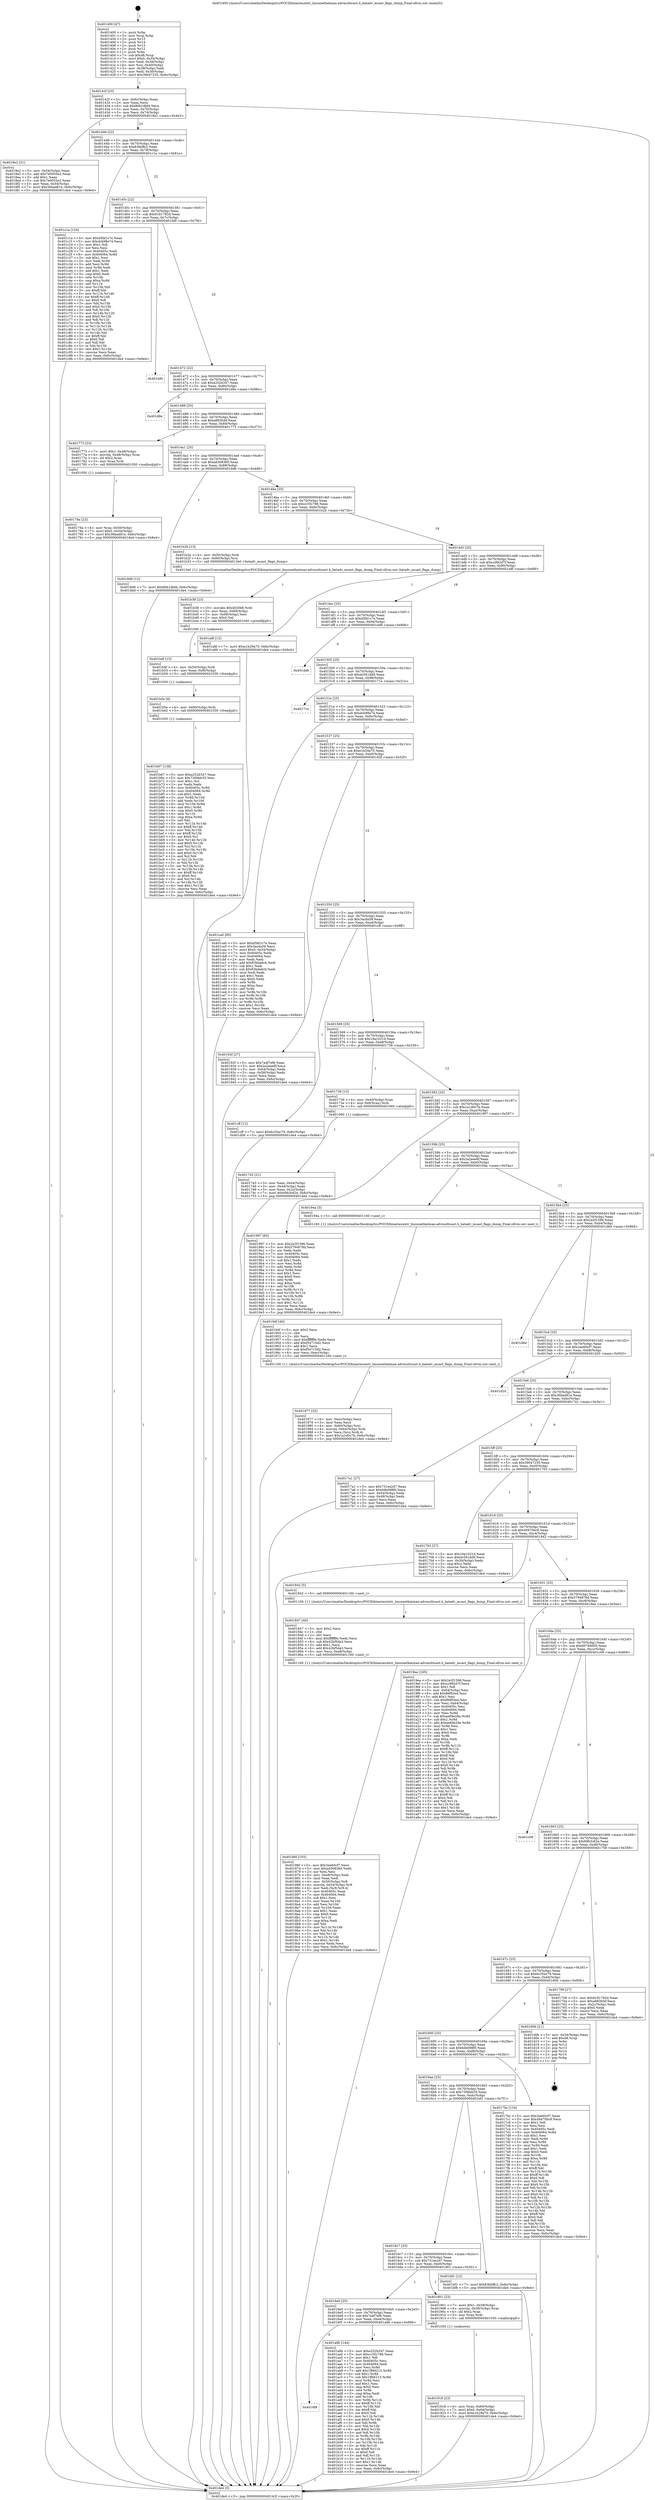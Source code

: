 digraph "0x401400" {
  label = "0x401400 (/mnt/c/Users/mathe/Desktop/tcc/POCII/binaries/extr_linuxnetbatman-advmulticast.h_batadv_mcast_flags_dump_Final-ollvm.out::main(0))"
  labelloc = "t"
  node[shape=record]

  Entry [label="",width=0.3,height=0.3,shape=circle,fillcolor=black,style=filled]
  "0x40142f" [label="{
     0x40142f [23]\l
     | [instrs]\l
     &nbsp;&nbsp;0x40142f \<+3\>: mov -0x6c(%rbp),%eax\l
     &nbsp;&nbsp;0x401432 \<+2\>: mov %eax,%ecx\l
     &nbsp;&nbsp;0x401434 \<+6\>: sub $0x80b1dbfd,%ecx\l
     &nbsp;&nbsp;0x40143a \<+3\>: mov %eax,-0x70(%rbp)\l
     &nbsp;&nbsp;0x40143d \<+3\>: mov %ecx,-0x74(%rbp)\l
     &nbsp;&nbsp;0x401440 \<+6\>: je 00000000004018e2 \<main+0x4e2\>\l
  }"]
  "0x4018e2" [label="{
     0x4018e2 [31]\l
     | [instrs]\l
     &nbsp;&nbsp;0x4018e2 \<+3\>: mov -0x54(%rbp),%eax\l
     &nbsp;&nbsp;0x4018e5 \<+5\>: add $0x7e0055e2,%eax\l
     &nbsp;&nbsp;0x4018ea \<+3\>: add $0x1,%eax\l
     &nbsp;&nbsp;0x4018ed \<+5\>: sub $0x7e0055e2,%eax\l
     &nbsp;&nbsp;0x4018f2 \<+3\>: mov %eax,-0x54(%rbp)\l
     &nbsp;&nbsp;0x4018f5 \<+7\>: movl $0x36bad81e,-0x6c(%rbp)\l
     &nbsp;&nbsp;0x4018fc \<+5\>: jmp 0000000000401de4 \<main+0x9e4\>\l
  }"]
  "0x401446" [label="{
     0x401446 [22]\l
     | [instrs]\l
     &nbsp;&nbsp;0x401446 \<+5\>: jmp 000000000040144b \<main+0x4b\>\l
     &nbsp;&nbsp;0x40144b \<+3\>: mov -0x70(%rbp),%eax\l
     &nbsp;&nbsp;0x40144e \<+5\>: sub $0x83bbffc2,%eax\l
     &nbsp;&nbsp;0x401453 \<+3\>: mov %eax,-0x78(%rbp)\l
     &nbsp;&nbsp;0x401456 \<+6\>: je 0000000000401c1a \<main+0x81a\>\l
  }"]
  Exit [label="",width=0.3,height=0.3,shape=circle,fillcolor=black,style=filled,peripheries=2]
  "0x401c1a" [label="{
     0x401c1a [134]\l
     | [instrs]\l
     &nbsp;&nbsp;0x401c1a \<+5\>: mov $0xd5fd1c7e,%eax\l
     &nbsp;&nbsp;0x401c1f \<+5\>: mov $0xdcb98e74,%ecx\l
     &nbsp;&nbsp;0x401c24 \<+2\>: mov $0x1,%dl\l
     &nbsp;&nbsp;0x401c26 \<+2\>: xor %esi,%esi\l
     &nbsp;&nbsp;0x401c28 \<+7\>: mov 0x40405c,%edi\l
     &nbsp;&nbsp;0x401c2f \<+8\>: mov 0x404064,%r8d\l
     &nbsp;&nbsp;0x401c37 \<+3\>: sub $0x1,%esi\l
     &nbsp;&nbsp;0x401c3a \<+3\>: mov %edi,%r9d\l
     &nbsp;&nbsp;0x401c3d \<+3\>: add %esi,%r9d\l
     &nbsp;&nbsp;0x401c40 \<+4\>: imul %r9d,%edi\l
     &nbsp;&nbsp;0x401c44 \<+3\>: and $0x1,%edi\l
     &nbsp;&nbsp;0x401c47 \<+3\>: cmp $0x0,%edi\l
     &nbsp;&nbsp;0x401c4a \<+4\>: sete %r10b\l
     &nbsp;&nbsp;0x401c4e \<+4\>: cmp $0xa,%r8d\l
     &nbsp;&nbsp;0x401c52 \<+4\>: setl %r11b\l
     &nbsp;&nbsp;0x401c56 \<+3\>: mov %r10b,%bl\l
     &nbsp;&nbsp;0x401c59 \<+3\>: xor $0xff,%bl\l
     &nbsp;&nbsp;0x401c5c \<+3\>: mov %r11b,%r14b\l
     &nbsp;&nbsp;0x401c5f \<+4\>: xor $0xff,%r14b\l
     &nbsp;&nbsp;0x401c63 \<+3\>: xor $0x0,%dl\l
     &nbsp;&nbsp;0x401c66 \<+3\>: mov %bl,%r15b\l
     &nbsp;&nbsp;0x401c69 \<+4\>: and $0x0,%r15b\l
     &nbsp;&nbsp;0x401c6d \<+3\>: and %dl,%r10b\l
     &nbsp;&nbsp;0x401c70 \<+3\>: mov %r14b,%r12b\l
     &nbsp;&nbsp;0x401c73 \<+4\>: and $0x0,%r12b\l
     &nbsp;&nbsp;0x401c77 \<+3\>: and %dl,%r11b\l
     &nbsp;&nbsp;0x401c7a \<+3\>: or %r10b,%r15b\l
     &nbsp;&nbsp;0x401c7d \<+3\>: or %r11b,%r12b\l
     &nbsp;&nbsp;0x401c80 \<+3\>: xor %r12b,%r15b\l
     &nbsp;&nbsp;0x401c83 \<+3\>: or %r14b,%bl\l
     &nbsp;&nbsp;0x401c86 \<+3\>: xor $0xff,%bl\l
     &nbsp;&nbsp;0x401c89 \<+3\>: or $0x0,%dl\l
     &nbsp;&nbsp;0x401c8c \<+2\>: and %dl,%bl\l
     &nbsp;&nbsp;0x401c8e \<+3\>: or %bl,%r15b\l
     &nbsp;&nbsp;0x401c91 \<+4\>: test $0x1,%r15b\l
     &nbsp;&nbsp;0x401c95 \<+3\>: cmovne %ecx,%eax\l
     &nbsp;&nbsp;0x401c98 \<+3\>: mov %eax,-0x6c(%rbp)\l
     &nbsp;&nbsp;0x401c9b \<+5\>: jmp 0000000000401de4 \<main+0x9e4\>\l
  }"]
  "0x40145c" [label="{
     0x40145c [22]\l
     | [instrs]\l
     &nbsp;&nbsp;0x40145c \<+5\>: jmp 0000000000401461 \<main+0x61\>\l
     &nbsp;&nbsp;0x401461 \<+3\>: mov -0x70(%rbp),%eax\l
     &nbsp;&nbsp;0x401464 \<+5\>: sub $0x9181792d,%eax\l
     &nbsp;&nbsp;0x401469 \<+3\>: mov %eax,-0x7c(%rbp)\l
     &nbsp;&nbsp;0x40146c \<+6\>: je 0000000000401bfd \<main+0x7fd\>\l
  }"]
  "0x401b67" [label="{
     0x401b67 [138]\l
     | [instrs]\l
     &nbsp;&nbsp;0x401b67 \<+5\>: mov $0xa252b347,%eax\l
     &nbsp;&nbsp;0x401b6c \<+5\>: mov $0x730bbb35,%esi\l
     &nbsp;&nbsp;0x401b71 \<+2\>: mov $0x1,%cl\l
     &nbsp;&nbsp;0x401b73 \<+2\>: xor %edx,%edx\l
     &nbsp;&nbsp;0x401b75 \<+8\>: mov 0x40405c,%r8d\l
     &nbsp;&nbsp;0x401b7d \<+8\>: mov 0x404064,%r9d\l
     &nbsp;&nbsp;0x401b85 \<+3\>: sub $0x1,%edx\l
     &nbsp;&nbsp;0x401b88 \<+3\>: mov %r8d,%r10d\l
     &nbsp;&nbsp;0x401b8b \<+3\>: add %edx,%r10d\l
     &nbsp;&nbsp;0x401b8e \<+4\>: imul %r10d,%r8d\l
     &nbsp;&nbsp;0x401b92 \<+4\>: and $0x1,%r8d\l
     &nbsp;&nbsp;0x401b96 \<+4\>: cmp $0x0,%r8d\l
     &nbsp;&nbsp;0x401b9a \<+4\>: sete %r11b\l
     &nbsp;&nbsp;0x401b9e \<+4\>: cmp $0xa,%r9d\l
     &nbsp;&nbsp;0x401ba2 \<+3\>: setl %bl\l
     &nbsp;&nbsp;0x401ba5 \<+3\>: mov %r11b,%r14b\l
     &nbsp;&nbsp;0x401ba8 \<+4\>: xor $0xff,%r14b\l
     &nbsp;&nbsp;0x401bac \<+3\>: mov %bl,%r15b\l
     &nbsp;&nbsp;0x401baf \<+4\>: xor $0xff,%r15b\l
     &nbsp;&nbsp;0x401bb3 \<+3\>: xor $0x0,%cl\l
     &nbsp;&nbsp;0x401bb6 \<+3\>: mov %r14b,%r12b\l
     &nbsp;&nbsp;0x401bb9 \<+4\>: and $0x0,%r12b\l
     &nbsp;&nbsp;0x401bbd \<+3\>: and %cl,%r11b\l
     &nbsp;&nbsp;0x401bc0 \<+3\>: mov %r15b,%r13b\l
     &nbsp;&nbsp;0x401bc3 \<+4\>: and $0x0,%r13b\l
     &nbsp;&nbsp;0x401bc7 \<+2\>: and %cl,%bl\l
     &nbsp;&nbsp;0x401bc9 \<+3\>: or %r11b,%r12b\l
     &nbsp;&nbsp;0x401bcc \<+3\>: or %bl,%r13b\l
     &nbsp;&nbsp;0x401bcf \<+3\>: xor %r13b,%r12b\l
     &nbsp;&nbsp;0x401bd2 \<+3\>: or %r15b,%r14b\l
     &nbsp;&nbsp;0x401bd5 \<+4\>: xor $0xff,%r14b\l
     &nbsp;&nbsp;0x401bd9 \<+3\>: or $0x0,%cl\l
     &nbsp;&nbsp;0x401bdc \<+3\>: and %cl,%r14b\l
     &nbsp;&nbsp;0x401bdf \<+3\>: or %r14b,%r12b\l
     &nbsp;&nbsp;0x401be2 \<+4\>: test $0x1,%r12b\l
     &nbsp;&nbsp;0x401be6 \<+3\>: cmovne %esi,%eax\l
     &nbsp;&nbsp;0x401be9 \<+3\>: mov %eax,-0x6c(%rbp)\l
     &nbsp;&nbsp;0x401bec \<+5\>: jmp 0000000000401de4 \<main+0x9e4\>\l
  }"]
  "0x401bfd" [label="{
     0x401bfd\l
  }", style=dashed]
  "0x401472" [label="{
     0x401472 [22]\l
     | [instrs]\l
     &nbsp;&nbsp;0x401472 \<+5\>: jmp 0000000000401477 \<main+0x77\>\l
     &nbsp;&nbsp;0x401477 \<+3\>: mov -0x70(%rbp),%eax\l
     &nbsp;&nbsp;0x40147a \<+5\>: sub $0xa252b347,%eax\l
     &nbsp;&nbsp;0x40147f \<+3\>: mov %eax,-0x80(%rbp)\l
     &nbsp;&nbsp;0x401482 \<+6\>: je 0000000000401d8e \<main+0x98e\>\l
  }"]
  "0x401b5e" [label="{
     0x401b5e [9]\l
     | [instrs]\l
     &nbsp;&nbsp;0x401b5e \<+4\>: mov -0x60(%rbp),%rdi\l
     &nbsp;&nbsp;0x401b62 \<+5\>: call 0000000000401030 \<free@plt\>\l
     | [calls]\l
     &nbsp;&nbsp;0x401030 \{1\} (unknown)\l
  }"]
  "0x401d8e" [label="{
     0x401d8e\l
  }", style=dashed]
  "0x401488" [label="{
     0x401488 [25]\l
     | [instrs]\l
     &nbsp;&nbsp;0x401488 \<+5\>: jmp 000000000040148d \<main+0x8d\>\l
     &nbsp;&nbsp;0x40148d \<+3\>: mov -0x70(%rbp),%eax\l
     &nbsp;&nbsp;0x401490 \<+5\>: sub $0xa883fcbf,%eax\l
     &nbsp;&nbsp;0x401495 \<+6\>: mov %eax,-0x84(%rbp)\l
     &nbsp;&nbsp;0x40149b \<+6\>: je 0000000000401773 \<main+0x373\>\l
  }"]
  "0x401b4f" [label="{
     0x401b4f [15]\l
     | [instrs]\l
     &nbsp;&nbsp;0x401b4f \<+4\>: mov -0x50(%rbp),%rdi\l
     &nbsp;&nbsp;0x401b53 \<+6\>: mov %eax,-0xf0(%rbp)\l
     &nbsp;&nbsp;0x401b59 \<+5\>: call 0000000000401030 \<free@plt\>\l
     | [calls]\l
     &nbsp;&nbsp;0x401030 \{1\} (unknown)\l
  }"]
  "0x401773" [label="{
     0x401773 [23]\l
     | [instrs]\l
     &nbsp;&nbsp;0x401773 \<+7\>: movl $0x1,-0x48(%rbp)\l
     &nbsp;&nbsp;0x40177a \<+4\>: movslq -0x48(%rbp),%rax\l
     &nbsp;&nbsp;0x40177e \<+4\>: shl $0x2,%rax\l
     &nbsp;&nbsp;0x401782 \<+3\>: mov %rax,%rdi\l
     &nbsp;&nbsp;0x401785 \<+5\>: call 0000000000401050 \<malloc@plt\>\l
     | [calls]\l
     &nbsp;&nbsp;0x401050 \{1\} (unknown)\l
  }"]
  "0x4014a1" [label="{
     0x4014a1 [25]\l
     | [instrs]\l
     &nbsp;&nbsp;0x4014a1 \<+5\>: jmp 00000000004014a6 \<main+0xa6\>\l
     &nbsp;&nbsp;0x4014a6 \<+3\>: mov -0x70(%rbp),%eax\l
     &nbsp;&nbsp;0x4014a9 \<+5\>: sub $0xad308360,%eax\l
     &nbsp;&nbsp;0x4014ae \<+6\>: mov %eax,-0x88(%rbp)\l
     &nbsp;&nbsp;0x4014b4 \<+6\>: je 00000000004018d6 \<main+0x4d6\>\l
  }"]
  "0x401b38" [label="{
     0x401b38 [23]\l
     | [instrs]\l
     &nbsp;&nbsp;0x401b38 \<+10\>: movabs $0x4020b6,%rdi\l
     &nbsp;&nbsp;0x401b42 \<+3\>: mov %eax,-0x68(%rbp)\l
     &nbsp;&nbsp;0x401b45 \<+3\>: mov -0x68(%rbp),%esi\l
     &nbsp;&nbsp;0x401b48 \<+2\>: mov $0x0,%al\l
     &nbsp;&nbsp;0x401b4a \<+5\>: call 0000000000401040 \<printf@plt\>\l
     | [calls]\l
     &nbsp;&nbsp;0x401040 \{1\} (unknown)\l
  }"]
  "0x4018d6" [label="{
     0x4018d6 [12]\l
     | [instrs]\l
     &nbsp;&nbsp;0x4018d6 \<+7\>: movl $0x80b1dbfd,-0x6c(%rbp)\l
     &nbsp;&nbsp;0x4018dd \<+5\>: jmp 0000000000401de4 \<main+0x9e4\>\l
  }"]
  "0x4014ba" [label="{
     0x4014ba [25]\l
     | [instrs]\l
     &nbsp;&nbsp;0x4014ba \<+5\>: jmp 00000000004014bf \<main+0xbf\>\l
     &nbsp;&nbsp;0x4014bf \<+3\>: mov -0x70(%rbp),%eax\l
     &nbsp;&nbsp;0x4014c2 \<+5\>: sub $0xcc35c786,%eax\l
     &nbsp;&nbsp;0x4014c7 \<+6\>: mov %eax,-0x8c(%rbp)\l
     &nbsp;&nbsp;0x4014cd \<+6\>: je 0000000000401b2b \<main+0x72b\>\l
  }"]
  "0x4016f9" [label="{
     0x4016f9\l
  }", style=dashed]
  "0x401b2b" [label="{
     0x401b2b [13]\l
     | [instrs]\l
     &nbsp;&nbsp;0x401b2b \<+4\>: mov -0x50(%rbp),%rdi\l
     &nbsp;&nbsp;0x401b2f \<+4\>: mov -0x60(%rbp),%rsi\l
     &nbsp;&nbsp;0x401b33 \<+5\>: call 00000000004013e0 \<batadv_mcast_flags_dump\>\l
     | [calls]\l
     &nbsp;&nbsp;0x4013e0 \{1\} (/mnt/c/Users/mathe/Desktop/tcc/POCII/binaries/extr_linuxnetbatman-advmulticast.h_batadv_mcast_flags_dump_Final-ollvm.out::batadv_mcast_flags_dump)\l
  }"]
  "0x4014d3" [label="{
     0x4014d3 [25]\l
     | [instrs]\l
     &nbsp;&nbsp;0x4014d3 \<+5\>: jmp 00000000004014d8 \<main+0xd8\>\l
     &nbsp;&nbsp;0x4014d8 \<+3\>: mov -0x70(%rbp),%eax\l
     &nbsp;&nbsp;0x4014db \<+5\>: sub $0xcc992d7f,%eax\l
     &nbsp;&nbsp;0x4014e0 \<+6\>: mov %eax,-0x90(%rbp)\l
     &nbsp;&nbsp;0x4014e6 \<+6\>: je 0000000000401a8f \<main+0x68f\>\l
  }"]
  "0x401a9b" [label="{
     0x401a9b [144]\l
     | [instrs]\l
     &nbsp;&nbsp;0x401a9b \<+5\>: mov $0xa252b347,%eax\l
     &nbsp;&nbsp;0x401aa0 \<+5\>: mov $0xcc35c786,%ecx\l
     &nbsp;&nbsp;0x401aa5 \<+2\>: mov $0x1,%dl\l
     &nbsp;&nbsp;0x401aa7 \<+7\>: mov 0x40405c,%esi\l
     &nbsp;&nbsp;0x401aae \<+7\>: mov 0x404064,%edi\l
     &nbsp;&nbsp;0x401ab5 \<+3\>: mov %esi,%r8d\l
     &nbsp;&nbsp;0x401ab8 \<+7\>: add $0x1ff46215,%r8d\l
     &nbsp;&nbsp;0x401abf \<+4\>: sub $0x1,%r8d\l
     &nbsp;&nbsp;0x401ac3 \<+7\>: sub $0x1ff46215,%r8d\l
     &nbsp;&nbsp;0x401aca \<+4\>: imul %r8d,%esi\l
     &nbsp;&nbsp;0x401ace \<+3\>: and $0x1,%esi\l
     &nbsp;&nbsp;0x401ad1 \<+3\>: cmp $0x0,%esi\l
     &nbsp;&nbsp;0x401ad4 \<+4\>: sete %r9b\l
     &nbsp;&nbsp;0x401ad8 \<+3\>: cmp $0xa,%edi\l
     &nbsp;&nbsp;0x401adb \<+4\>: setl %r10b\l
     &nbsp;&nbsp;0x401adf \<+3\>: mov %r9b,%r11b\l
     &nbsp;&nbsp;0x401ae2 \<+4\>: xor $0xff,%r11b\l
     &nbsp;&nbsp;0x401ae6 \<+3\>: mov %r10b,%bl\l
     &nbsp;&nbsp;0x401ae9 \<+3\>: xor $0xff,%bl\l
     &nbsp;&nbsp;0x401aec \<+3\>: xor $0x0,%dl\l
     &nbsp;&nbsp;0x401aef \<+3\>: mov %r11b,%r14b\l
     &nbsp;&nbsp;0x401af2 \<+4\>: and $0x0,%r14b\l
     &nbsp;&nbsp;0x401af6 \<+3\>: and %dl,%r9b\l
     &nbsp;&nbsp;0x401af9 \<+3\>: mov %bl,%r15b\l
     &nbsp;&nbsp;0x401afc \<+4\>: and $0x0,%r15b\l
     &nbsp;&nbsp;0x401b00 \<+3\>: and %dl,%r10b\l
     &nbsp;&nbsp;0x401b03 \<+3\>: or %r9b,%r14b\l
     &nbsp;&nbsp;0x401b06 \<+3\>: or %r10b,%r15b\l
     &nbsp;&nbsp;0x401b09 \<+3\>: xor %r15b,%r14b\l
     &nbsp;&nbsp;0x401b0c \<+3\>: or %bl,%r11b\l
     &nbsp;&nbsp;0x401b0f \<+4\>: xor $0xff,%r11b\l
     &nbsp;&nbsp;0x401b13 \<+3\>: or $0x0,%dl\l
     &nbsp;&nbsp;0x401b16 \<+3\>: and %dl,%r11b\l
     &nbsp;&nbsp;0x401b19 \<+3\>: or %r11b,%r14b\l
     &nbsp;&nbsp;0x401b1c \<+4\>: test $0x1,%r14b\l
     &nbsp;&nbsp;0x401b20 \<+3\>: cmovne %ecx,%eax\l
     &nbsp;&nbsp;0x401b23 \<+3\>: mov %eax,-0x6c(%rbp)\l
     &nbsp;&nbsp;0x401b26 \<+5\>: jmp 0000000000401de4 \<main+0x9e4\>\l
  }"]
  "0x401a8f" [label="{
     0x401a8f [12]\l
     | [instrs]\l
     &nbsp;&nbsp;0x401a8f \<+7\>: movl $0xe1b29a70,-0x6c(%rbp)\l
     &nbsp;&nbsp;0x401a96 \<+5\>: jmp 0000000000401de4 \<main+0x9e4\>\l
  }"]
  "0x4014ec" [label="{
     0x4014ec [25]\l
     | [instrs]\l
     &nbsp;&nbsp;0x4014ec \<+5\>: jmp 00000000004014f1 \<main+0xf1\>\l
     &nbsp;&nbsp;0x4014f1 \<+3\>: mov -0x70(%rbp),%eax\l
     &nbsp;&nbsp;0x4014f4 \<+5\>: sub $0xd5fd1c7e,%eax\l
     &nbsp;&nbsp;0x4014f9 \<+6\>: mov %eax,-0x94(%rbp)\l
     &nbsp;&nbsp;0x4014ff \<+6\>: je 0000000000401dd6 \<main+0x9d6\>\l
  }"]
  "0x401977" [label="{
     0x401977 [32]\l
     | [instrs]\l
     &nbsp;&nbsp;0x401977 \<+6\>: mov -0xec(%rbp),%ecx\l
     &nbsp;&nbsp;0x40197d \<+3\>: imul %eax,%ecx\l
     &nbsp;&nbsp;0x401980 \<+4\>: mov -0x60(%rbp),%rsi\l
     &nbsp;&nbsp;0x401984 \<+4\>: movslq -0x64(%rbp),%rdi\l
     &nbsp;&nbsp;0x401988 \<+3\>: mov %ecx,(%rsi,%rdi,4)\l
     &nbsp;&nbsp;0x40198b \<+7\>: movl $0x1a1d0c7b,-0x6c(%rbp)\l
     &nbsp;&nbsp;0x401992 \<+5\>: jmp 0000000000401de4 \<main+0x9e4\>\l
  }"]
  "0x401dd6" [label="{
     0x401dd6\l
  }", style=dashed]
  "0x401505" [label="{
     0x401505 [25]\l
     | [instrs]\l
     &nbsp;&nbsp;0x401505 \<+5\>: jmp 000000000040150a \<main+0x10a\>\l
     &nbsp;&nbsp;0x40150a \<+3\>: mov -0x70(%rbp),%eax\l
     &nbsp;&nbsp;0x40150d \<+5\>: sub $0xdc561dd9,%eax\l
     &nbsp;&nbsp;0x401512 \<+6\>: mov %eax,-0x98(%rbp)\l
     &nbsp;&nbsp;0x401518 \<+6\>: je 000000000040171e \<main+0x31e\>\l
  }"]
  "0x40194f" [label="{
     0x40194f [40]\l
     | [instrs]\l
     &nbsp;&nbsp;0x40194f \<+5\>: mov $0x2,%ecx\l
     &nbsp;&nbsp;0x401954 \<+1\>: cltd\l
     &nbsp;&nbsp;0x401955 \<+2\>: idiv %ecx\l
     &nbsp;&nbsp;0x401957 \<+6\>: imul $0xfffffffe,%edx,%ecx\l
     &nbsp;&nbsp;0x40195d \<+6\>: add $0xf54715d2,%ecx\l
     &nbsp;&nbsp;0x401963 \<+3\>: add $0x1,%ecx\l
     &nbsp;&nbsp;0x401966 \<+6\>: sub $0xf54715d2,%ecx\l
     &nbsp;&nbsp;0x40196c \<+6\>: mov %ecx,-0xec(%rbp)\l
     &nbsp;&nbsp;0x401972 \<+5\>: call 0000000000401160 \<next_i\>\l
     | [calls]\l
     &nbsp;&nbsp;0x401160 \{1\} (/mnt/c/Users/mathe/Desktop/tcc/POCII/binaries/extr_linuxnetbatman-advmulticast.h_batadv_mcast_flags_dump_Final-ollvm.out::next_i)\l
  }"]
  "0x40171e" [label="{
     0x40171e\l
  }", style=dashed]
  "0x40151e" [label="{
     0x40151e [25]\l
     | [instrs]\l
     &nbsp;&nbsp;0x40151e \<+5\>: jmp 0000000000401523 \<main+0x123\>\l
     &nbsp;&nbsp;0x401523 \<+3\>: mov -0x70(%rbp),%eax\l
     &nbsp;&nbsp;0x401526 \<+5\>: sub $0xdcb98e74,%eax\l
     &nbsp;&nbsp;0x40152b \<+6\>: mov %eax,-0x9c(%rbp)\l
     &nbsp;&nbsp;0x401531 \<+6\>: je 0000000000401ca0 \<main+0x8a0\>\l
  }"]
  "0x401918" [label="{
     0x401918 [23]\l
     | [instrs]\l
     &nbsp;&nbsp;0x401918 \<+4\>: mov %rax,-0x60(%rbp)\l
     &nbsp;&nbsp;0x40191c \<+7\>: movl $0x0,-0x64(%rbp)\l
     &nbsp;&nbsp;0x401923 \<+7\>: movl $0xe1b29a70,-0x6c(%rbp)\l
     &nbsp;&nbsp;0x40192a \<+5\>: jmp 0000000000401de4 \<main+0x9e4\>\l
  }"]
  "0x401ca0" [label="{
     0x401ca0 [95]\l
     | [instrs]\l
     &nbsp;&nbsp;0x401ca0 \<+5\>: mov $0xd5fd1c7e,%eax\l
     &nbsp;&nbsp;0x401ca5 \<+5\>: mov $0x3acda59,%ecx\l
     &nbsp;&nbsp;0x401caa \<+7\>: movl $0x0,-0x34(%rbp)\l
     &nbsp;&nbsp;0x401cb1 \<+7\>: mov 0x40405c,%edx\l
     &nbsp;&nbsp;0x401cb8 \<+7\>: mov 0x404064,%esi\l
     &nbsp;&nbsp;0x401cbf \<+2\>: mov %edx,%edi\l
     &nbsp;&nbsp;0x401cc1 \<+6\>: add $0x93bda6cb,%edi\l
     &nbsp;&nbsp;0x401cc7 \<+3\>: sub $0x1,%edi\l
     &nbsp;&nbsp;0x401cca \<+6\>: sub $0x93bda6cb,%edi\l
     &nbsp;&nbsp;0x401cd0 \<+3\>: imul %edi,%edx\l
     &nbsp;&nbsp;0x401cd3 \<+3\>: and $0x1,%edx\l
     &nbsp;&nbsp;0x401cd6 \<+3\>: cmp $0x0,%edx\l
     &nbsp;&nbsp;0x401cd9 \<+4\>: sete %r8b\l
     &nbsp;&nbsp;0x401cdd \<+3\>: cmp $0xa,%esi\l
     &nbsp;&nbsp;0x401ce0 \<+4\>: setl %r9b\l
     &nbsp;&nbsp;0x401ce4 \<+3\>: mov %r8b,%r10b\l
     &nbsp;&nbsp;0x401ce7 \<+3\>: and %r9b,%r10b\l
     &nbsp;&nbsp;0x401cea \<+3\>: xor %r9b,%r8b\l
     &nbsp;&nbsp;0x401ced \<+3\>: or %r8b,%r10b\l
     &nbsp;&nbsp;0x401cf0 \<+4\>: test $0x1,%r10b\l
     &nbsp;&nbsp;0x401cf4 \<+3\>: cmovne %ecx,%eax\l
     &nbsp;&nbsp;0x401cf7 \<+3\>: mov %eax,-0x6c(%rbp)\l
     &nbsp;&nbsp;0x401cfa \<+5\>: jmp 0000000000401de4 \<main+0x9e4\>\l
  }"]
  "0x401537" [label="{
     0x401537 [25]\l
     | [instrs]\l
     &nbsp;&nbsp;0x401537 \<+5\>: jmp 000000000040153c \<main+0x13c\>\l
     &nbsp;&nbsp;0x40153c \<+3\>: mov -0x70(%rbp),%eax\l
     &nbsp;&nbsp;0x40153f \<+5\>: sub $0xe1b29a70,%eax\l
     &nbsp;&nbsp;0x401544 \<+6\>: mov %eax,-0xa0(%rbp)\l
     &nbsp;&nbsp;0x40154a \<+6\>: je 000000000040192f \<main+0x52f\>\l
  }"]
  "0x4016e0" [label="{
     0x4016e0 [25]\l
     | [instrs]\l
     &nbsp;&nbsp;0x4016e0 \<+5\>: jmp 00000000004016e5 \<main+0x2e5\>\l
     &nbsp;&nbsp;0x4016e5 \<+3\>: mov -0x70(%rbp),%eax\l
     &nbsp;&nbsp;0x4016e8 \<+5\>: sub $0x7a4f7ef6,%eax\l
     &nbsp;&nbsp;0x4016ed \<+6\>: mov %eax,-0xe4(%rbp)\l
     &nbsp;&nbsp;0x4016f3 \<+6\>: je 0000000000401a9b \<main+0x69b\>\l
  }"]
  "0x40192f" [label="{
     0x40192f [27]\l
     | [instrs]\l
     &nbsp;&nbsp;0x40192f \<+5\>: mov $0x7a4f7ef6,%eax\l
     &nbsp;&nbsp;0x401934 \<+5\>: mov $0x2a2eee8f,%ecx\l
     &nbsp;&nbsp;0x401939 \<+3\>: mov -0x64(%rbp),%edx\l
     &nbsp;&nbsp;0x40193c \<+3\>: cmp -0x58(%rbp),%edx\l
     &nbsp;&nbsp;0x40193f \<+3\>: cmovl %ecx,%eax\l
     &nbsp;&nbsp;0x401942 \<+3\>: mov %eax,-0x6c(%rbp)\l
     &nbsp;&nbsp;0x401945 \<+5\>: jmp 0000000000401de4 \<main+0x9e4\>\l
  }"]
  "0x401550" [label="{
     0x401550 [25]\l
     | [instrs]\l
     &nbsp;&nbsp;0x401550 \<+5\>: jmp 0000000000401555 \<main+0x155\>\l
     &nbsp;&nbsp;0x401555 \<+3\>: mov -0x70(%rbp),%eax\l
     &nbsp;&nbsp;0x401558 \<+5\>: sub $0x3acda59,%eax\l
     &nbsp;&nbsp;0x40155d \<+6\>: mov %eax,-0xa4(%rbp)\l
     &nbsp;&nbsp;0x401563 \<+6\>: je 0000000000401cff \<main+0x8ff\>\l
  }"]
  "0x401901" [label="{
     0x401901 [23]\l
     | [instrs]\l
     &nbsp;&nbsp;0x401901 \<+7\>: movl $0x1,-0x58(%rbp)\l
     &nbsp;&nbsp;0x401908 \<+4\>: movslq -0x58(%rbp),%rax\l
     &nbsp;&nbsp;0x40190c \<+4\>: shl $0x2,%rax\l
     &nbsp;&nbsp;0x401910 \<+3\>: mov %rax,%rdi\l
     &nbsp;&nbsp;0x401913 \<+5\>: call 0000000000401050 \<malloc@plt\>\l
     | [calls]\l
     &nbsp;&nbsp;0x401050 \{1\} (unknown)\l
  }"]
  "0x401cff" [label="{
     0x401cff [12]\l
     | [instrs]\l
     &nbsp;&nbsp;0x401cff \<+7\>: movl $0x6c35ac79,-0x6c(%rbp)\l
     &nbsp;&nbsp;0x401d06 \<+5\>: jmp 0000000000401de4 \<main+0x9e4\>\l
  }"]
  "0x401569" [label="{
     0x401569 [25]\l
     | [instrs]\l
     &nbsp;&nbsp;0x401569 \<+5\>: jmp 000000000040156e \<main+0x16e\>\l
     &nbsp;&nbsp;0x40156e \<+3\>: mov -0x70(%rbp),%eax\l
     &nbsp;&nbsp;0x401571 \<+5\>: sub $0x16a1021d,%eax\l
     &nbsp;&nbsp;0x401576 \<+6\>: mov %eax,-0xa8(%rbp)\l
     &nbsp;&nbsp;0x40157c \<+6\>: je 0000000000401736 \<main+0x336\>\l
  }"]
  "0x4016c7" [label="{
     0x4016c7 [25]\l
     | [instrs]\l
     &nbsp;&nbsp;0x4016c7 \<+5\>: jmp 00000000004016cc \<main+0x2cc\>\l
     &nbsp;&nbsp;0x4016cc \<+3\>: mov -0x70(%rbp),%eax\l
     &nbsp;&nbsp;0x4016cf \<+5\>: sub $0x731ea2d7,%eax\l
     &nbsp;&nbsp;0x4016d4 \<+6\>: mov %eax,-0xe0(%rbp)\l
     &nbsp;&nbsp;0x4016da \<+6\>: je 0000000000401901 \<main+0x501\>\l
  }"]
  "0x401736" [label="{
     0x401736 [13]\l
     | [instrs]\l
     &nbsp;&nbsp;0x401736 \<+4\>: mov -0x40(%rbp),%rax\l
     &nbsp;&nbsp;0x40173a \<+4\>: mov 0x8(%rax),%rdi\l
     &nbsp;&nbsp;0x40173e \<+5\>: call 0000000000401060 \<atoi@plt\>\l
     | [calls]\l
     &nbsp;&nbsp;0x401060 \{1\} (unknown)\l
  }"]
  "0x401582" [label="{
     0x401582 [25]\l
     | [instrs]\l
     &nbsp;&nbsp;0x401582 \<+5\>: jmp 0000000000401587 \<main+0x187\>\l
     &nbsp;&nbsp;0x401587 \<+3\>: mov -0x70(%rbp),%eax\l
     &nbsp;&nbsp;0x40158a \<+5\>: sub $0x1a1d0c7b,%eax\l
     &nbsp;&nbsp;0x40158f \<+6\>: mov %eax,-0xac(%rbp)\l
     &nbsp;&nbsp;0x401595 \<+6\>: je 0000000000401997 \<main+0x597\>\l
  }"]
  "0x401bf1" [label="{
     0x401bf1 [12]\l
     | [instrs]\l
     &nbsp;&nbsp;0x401bf1 \<+7\>: movl $0x83bbffc2,-0x6c(%rbp)\l
     &nbsp;&nbsp;0x401bf8 \<+5\>: jmp 0000000000401de4 \<main+0x9e4\>\l
  }"]
  "0x401997" [label="{
     0x401997 [83]\l
     | [instrs]\l
     &nbsp;&nbsp;0x401997 \<+5\>: mov $0x2e2f1596,%eax\l
     &nbsp;&nbsp;0x40199c \<+5\>: mov $0x5794878d,%ecx\l
     &nbsp;&nbsp;0x4019a1 \<+2\>: xor %edx,%edx\l
     &nbsp;&nbsp;0x4019a3 \<+7\>: mov 0x40405c,%esi\l
     &nbsp;&nbsp;0x4019aa \<+7\>: mov 0x404064,%edi\l
     &nbsp;&nbsp;0x4019b1 \<+3\>: sub $0x1,%edx\l
     &nbsp;&nbsp;0x4019b4 \<+3\>: mov %esi,%r8d\l
     &nbsp;&nbsp;0x4019b7 \<+3\>: add %edx,%r8d\l
     &nbsp;&nbsp;0x4019ba \<+4\>: imul %r8d,%esi\l
     &nbsp;&nbsp;0x4019be \<+3\>: and $0x1,%esi\l
     &nbsp;&nbsp;0x4019c1 \<+3\>: cmp $0x0,%esi\l
     &nbsp;&nbsp;0x4019c4 \<+4\>: sete %r9b\l
     &nbsp;&nbsp;0x4019c8 \<+3\>: cmp $0xa,%edi\l
     &nbsp;&nbsp;0x4019cb \<+4\>: setl %r10b\l
     &nbsp;&nbsp;0x4019cf \<+3\>: mov %r9b,%r11b\l
     &nbsp;&nbsp;0x4019d2 \<+3\>: and %r10b,%r11b\l
     &nbsp;&nbsp;0x4019d5 \<+3\>: xor %r10b,%r9b\l
     &nbsp;&nbsp;0x4019d8 \<+3\>: or %r9b,%r11b\l
     &nbsp;&nbsp;0x4019db \<+4\>: test $0x1,%r11b\l
     &nbsp;&nbsp;0x4019df \<+3\>: cmovne %ecx,%eax\l
     &nbsp;&nbsp;0x4019e2 \<+3\>: mov %eax,-0x6c(%rbp)\l
     &nbsp;&nbsp;0x4019e5 \<+5\>: jmp 0000000000401de4 \<main+0x9e4\>\l
  }"]
  "0x40159b" [label="{
     0x40159b [25]\l
     | [instrs]\l
     &nbsp;&nbsp;0x40159b \<+5\>: jmp 00000000004015a0 \<main+0x1a0\>\l
     &nbsp;&nbsp;0x4015a0 \<+3\>: mov -0x70(%rbp),%eax\l
     &nbsp;&nbsp;0x4015a3 \<+5\>: sub $0x2a2eee8f,%eax\l
     &nbsp;&nbsp;0x4015a8 \<+6\>: mov %eax,-0xb0(%rbp)\l
     &nbsp;&nbsp;0x4015ae \<+6\>: je 000000000040194a \<main+0x54a\>\l
  }"]
  "0x40186f" [label="{
     0x40186f [103]\l
     | [instrs]\l
     &nbsp;&nbsp;0x40186f \<+5\>: mov $0x2ee60cf7,%ecx\l
     &nbsp;&nbsp;0x401874 \<+5\>: mov $0xad308360,%edx\l
     &nbsp;&nbsp;0x401879 \<+2\>: xor %esi,%esi\l
     &nbsp;&nbsp;0x40187b \<+6\>: mov -0xe8(%rbp),%edi\l
     &nbsp;&nbsp;0x401881 \<+3\>: imul %eax,%edi\l
     &nbsp;&nbsp;0x401884 \<+4\>: mov -0x50(%rbp),%r8\l
     &nbsp;&nbsp;0x401888 \<+4\>: movslq -0x54(%rbp),%r9\l
     &nbsp;&nbsp;0x40188c \<+4\>: mov %edi,(%r8,%r9,4)\l
     &nbsp;&nbsp;0x401890 \<+7\>: mov 0x40405c,%eax\l
     &nbsp;&nbsp;0x401897 \<+7\>: mov 0x404064,%edi\l
     &nbsp;&nbsp;0x40189e \<+3\>: sub $0x1,%esi\l
     &nbsp;&nbsp;0x4018a1 \<+3\>: mov %eax,%r10d\l
     &nbsp;&nbsp;0x4018a4 \<+3\>: add %esi,%r10d\l
     &nbsp;&nbsp;0x4018a7 \<+4\>: imul %r10d,%eax\l
     &nbsp;&nbsp;0x4018ab \<+3\>: and $0x1,%eax\l
     &nbsp;&nbsp;0x4018ae \<+3\>: cmp $0x0,%eax\l
     &nbsp;&nbsp;0x4018b1 \<+4\>: sete %r11b\l
     &nbsp;&nbsp;0x4018b5 \<+3\>: cmp $0xa,%edi\l
     &nbsp;&nbsp;0x4018b8 \<+3\>: setl %bl\l
     &nbsp;&nbsp;0x4018bb \<+3\>: mov %r11b,%r14b\l
     &nbsp;&nbsp;0x4018be \<+3\>: and %bl,%r14b\l
     &nbsp;&nbsp;0x4018c1 \<+3\>: xor %bl,%r11b\l
     &nbsp;&nbsp;0x4018c4 \<+3\>: or %r11b,%r14b\l
     &nbsp;&nbsp;0x4018c7 \<+4\>: test $0x1,%r14b\l
     &nbsp;&nbsp;0x4018cb \<+3\>: cmovne %edx,%ecx\l
     &nbsp;&nbsp;0x4018ce \<+3\>: mov %ecx,-0x6c(%rbp)\l
     &nbsp;&nbsp;0x4018d1 \<+5\>: jmp 0000000000401de4 \<main+0x9e4\>\l
  }"]
  "0x40194a" [label="{
     0x40194a [5]\l
     | [instrs]\l
     &nbsp;&nbsp;0x40194a \<+5\>: call 0000000000401160 \<next_i\>\l
     | [calls]\l
     &nbsp;&nbsp;0x401160 \{1\} (/mnt/c/Users/mathe/Desktop/tcc/POCII/binaries/extr_linuxnetbatman-advmulticast.h_batadv_mcast_flags_dump_Final-ollvm.out::next_i)\l
  }"]
  "0x4015b4" [label="{
     0x4015b4 [25]\l
     | [instrs]\l
     &nbsp;&nbsp;0x4015b4 \<+5\>: jmp 00000000004015b9 \<main+0x1b9\>\l
     &nbsp;&nbsp;0x4015b9 \<+3\>: mov -0x70(%rbp),%eax\l
     &nbsp;&nbsp;0x4015bc \<+5\>: sub $0x2e2f1596,%eax\l
     &nbsp;&nbsp;0x4015c1 \<+6\>: mov %eax,-0xb4(%rbp)\l
     &nbsp;&nbsp;0x4015c7 \<+6\>: je 0000000000401d6d \<main+0x96d\>\l
  }"]
  "0x401847" [label="{
     0x401847 [40]\l
     | [instrs]\l
     &nbsp;&nbsp;0x401847 \<+5\>: mov $0x2,%ecx\l
     &nbsp;&nbsp;0x40184c \<+1\>: cltd\l
     &nbsp;&nbsp;0x40184d \<+2\>: idiv %ecx\l
     &nbsp;&nbsp;0x40184f \<+6\>: imul $0xfffffffe,%edx,%ecx\l
     &nbsp;&nbsp;0x401855 \<+6\>: sub $0x42bf5da3,%ecx\l
     &nbsp;&nbsp;0x40185b \<+3\>: add $0x1,%ecx\l
     &nbsp;&nbsp;0x40185e \<+6\>: add $0x42bf5da3,%ecx\l
     &nbsp;&nbsp;0x401864 \<+6\>: mov %ecx,-0xe8(%rbp)\l
     &nbsp;&nbsp;0x40186a \<+5\>: call 0000000000401160 \<next_i\>\l
     | [calls]\l
     &nbsp;&nbsp;0x401160 \{1\} (/mnt/c/Users/mathe/Desktop/tcc/POCII/binaries/extr_linuxnetbatman-advmulticast.h_batadv_mcast_flags_dump_Final-ollvm.out::next_i)\l
  }"]
  "0x401d6d" [label="{
     0x401d6d\l
  }", style=dashed]
  "0x4015cd" [label="{
     0x4015cd [25]\l
     | [instrs]\l
     &nbsp;&nbsp;0x4015cd \<+5\>: jmp 00000000004015d2 \<main+0x1d2\>\l
     &nbsp;&nbsp;0x4015d2 \<+3\>: mov -0x70(%rbp),%eax\l
     &nbsp;&nbsp;0x4015d5 \<+5\>: sub $0x2ee60cf7,%eax\l
     &nbsp;&nbsp;0x4015da \<+6\>: mov %eax,-0xb8(%rbp)\l
     &nbsp;&nbsp;0x4015e0 \<+6\>: je 0000000000401d20 \<main+0x920\>\l
  }"]
  "0x4016ae" [label="{
     0x4016ae [25]\l
     | [instrs]\l
     &nbsp;&nbsp;0x4016ae \<+5\>: jmp 00000000004016b3 \<main+0x2b3\>\l
     &nbsp;&nbsp;0x4016b3 \<+3\>: mov -0x70(%rbp),%eax\l
     &nbsp;&nbsp;0x4016b6 \<+5\>: sub $0x730bbb35,%eax\l
     &nbsp;&nbsp;0x4016bb \<+6\>: mov %eax,-0xdc(%rbp)\l
     &nbsp;&nbsp;0x4016c1 \<+6\>: je 0000000000401bf1 \<main+0x7f1\>\l
  }"]
  "0x401d20" [label="{
     0x401d20\l
  }", style=dashed]
  "0x4015e6" [label="{
     0x4015e6 [25]\l
     | [instrs]\l
     &nbsp;&nbsp;0x4015e6 \<+5\>: jmp 00000000004015eb \<main+0x1eb\>\l
     &nbsp;&nbsp;0x4015eb \<+3\>: mov -0x70(%rbp),%eax\l
     &nbsp;&nbsp;0x4015ee \<+5\>: sub $0x36bad81e,%eax\l
     &nbsp;&nbsp;0x4015f3 \<+6\>: mov %eax,-0xbc(%rbp)\l
     &nbsp;&nbsp;0x4015f9 \<+6\>: je 00000000004017a1 \<main+0x3a1\>\l
  }"]
  "0x4017bc" [label="{
     0x4017bc [134]\l
     | [instrs]\l
     &nbsp;&nbsp;0x4017bc \<+5\>: mov $0x2ee60cf7,%eax\l
     &nbsp;&nbsp;0x4017c1 \<+5\>: mov $0x49470bc9,%ecx\l
     &nbsp;&nbsp;0x4017c6 \<+2\>: mov $0x1,%dl\l
     &nbsp;&nbsp;0x4017c8 \<+2\>: xor %esi,%esi\l
     &nbsp;&nbsp;0x4017ca \<+7\>: mov 0x40405c,%edi\l
     &nbsp;&nbsp;0x4017d1 \<+8\>: mov 0x404064,%r8d\l
     &nbsp;&nbsp;0x4017d9 \<+3\>: sub $0x1,%esi\l
     &nbsp;&nbsp;0x4017dc \<+3\>: mov %edi,%r9d\l
     &nbsp;&nbsp;0x4017df \<+3\>: add %esi,%r9d\l
     &nbsp;&nbsp;0x4017e2 \<+4\>: imul %r9d,%edi\l
     &nbsp;&nbsp;0x4017e6 \<+3\>: and $0x1,%edi\l
     &nbsp;&nbsp;0x4017e9 \<+3\>: cmp $0x0,%edi\l
     &nbsp;&nbsp;0x4017ec \<+4\>: sete %r10b\l
     &nbsp;&nbsp;0x4017f0 \<+4\>: cmp $0xa,%r8d\l
     &nbsp;&nbsp;0x4017f4 \<+4\>: setl %r11b\l
     &nbsp;&nbsp;0x4017f8 \<+3\>: mov %r10b,%bl\l
     &nbsp;&nbsp;0x4017fb \<+3\>: xor $0xff,%bl\l
     &nbsp;&nbsp;0x4017fe \<+3\>: mov %r11b,%r14b\l
     &nbsp;&nbsp;0x401801 \<+4\>: xor $0xff,%r14b\l
     &nbsp;&nbsp;0x401805 \<+3\>: xor $0x0,%dl\l
     &nbsp;&nbsp;0x401808 \<+3\>: mov %bl,%r15b\l
     &nbsp;&nbsp;0x40180b \<+4\>: and $0x0,%r15b\l
     &nbsp;&nbsp;0x40180f \<+3\>: and %dl,%r10b\l
     &nbsp;&nbsp;0x401812 \<+3\>: mov %r14b,%r12b\l
     &nbsp;&nbsp;0x401815 \<+4\>: and $0x0,%r12b\l
     &nbsp;&nbsp;0x401819 \<+3\>: and %dl,%r11b\l
     &nbsp;&nbsp;0x40181c \<+3\>: or %r10b,%r15b\l
     &nbsp;&nbsp;0x40181f \<+3\>: or %r11b,%r12b\l
     &nbsp;&nbsp;0x401822 \<+3\>: xor %r12b,%r15b\l
     &nbsp;&nbsp;0x401825 \<+3\>: or %r14b,%bl\l
     &nbsp;&nbsp;0x401828 \<+3\>: xor $0xff,%bl\l
     &nbsp;&nbsp;0x40182b \<+3\>: or $0x0,%dl\l
     &nbsp;&nbsp;0x40182e \<+2\>: and %dl,%bl\l
     &nbsp;&nbsp;0x401830 \<+3\>: or %bl,%r15b\l
     &nbsp;&nbsp;0x401833 \<+4\>: test $0x1,%r15b\l
     &nbsp;&nbsp;0x401837 \<+3\>: cmovne %ecx,%eax\l
     &nbsp;&nbsp;0x40183a \<+3\>: mov %eax,-0x6c(%rbp)\l
     &nbsp;&nbsp;0x40183d \<+5\>: jmp 0000000000401de4 \<main+0x9e4\>\l
  }"]
  "0x4017a1" [label="{
     0x4017a1 [27]\l
     | [instrs]\l
     &nbsp;&nbsp;0x4017a1 \<+5\>: mov $0x731ea2d7,%eax\l
     &nbsp;&nbsp;0x4017a6 \<+5\>: mov $0x6db098f0,%ecx\l
     &nbsp;&nbsp;0x4017ab \<+3\>: mov -0x54(%rbp),%edx\l
     &nbsp;&nbsp;0x4017ae \<+3\>: cmp -0x48(%rbp),%edx\l
     &nbsp;&nbsp;0x4017b1 \<+3\>: cmovl %ecx,%eax\l
     &nbsp;&nbsp;0x4017b4 \<+3\>: mov %eax,-0x6c(%rbp)\l
     &nbsp;&nbsp;0x4017b7 \<+5\>: jmp 0000000000401de4 \<main+0x9e4\>\l
  }"]
  "0x4015ff" [label="{
     0x4015ff [25]\l
     | [instrs]\l
     &nbsp;&nbsp;0x4015ff \<+5\>: jmp 0000000000401604 \<main+0x204\>\l
     &nbsp;&nbsp;0x401604 \<+3\>: mov -0x70(%rbp),%eax\l
     &nbsp;&nbsp;0x401607 \<+5\>: sub $0x39047235,%eax\l
     &nbsp;&nbsp;0x40160c \<+6\>: mov %eax,-0xc0(%rbp)\l
     &nbsp;&nbsp;0x401612 \<+6\>: je 0000000000401703 \<main+0x303\>\l
  }"]
  "0x401695" [label="{
     0x401695 [25]\l
     | [instrs]\l
     &nbsp;&nbsp;0x401695 \<+5\>: jmp 000000000040169a \<main+0x29a\>\l
     &nbsp;&nbsp;0x40169a \<+3\>: mov -0x70(%rbp),%eax\l
     &nbsp;&nbsp;0x40169d \<+5\>: sub $0x6db098f0,%eax\l
     &nbsp;&nbsp;0x4016a2 \<+6\>: mov %eax,-0xd8(%rbp)\l
     &nbsp;&nbsp;0x4016a8 \<+6\>: je 00000000004017bc \<main+0x3bc\>\l
  }"]
  "0x401703" [label="{
     0x401703 [27]\l
     | [instrs]\l
     &nbsp;&nbsp;0x401703 \<+5\>: mov $0x16a1021d,%eax\l
     &nbsp;&nbsp;0x401708 \<+5\>: mov $0xdc561dd9,%ecx\l
     &nbsp;&nbsp;0x40170d \<+3\>: mov -0x30(%rbp),%edx\l
     &nbsp;&nbsp;0x401710 \<+3\>: cmp $0x2,%edx\l
     &nbsp;&nbsp;0x401713 \<+3\>: cmovne %ecx,%eax\l
     &nbsp;&nbsp;0x401716 \<+3\>: mov %eax,-0x6c(%rbp)\l
     &nbsp;&nbsp;0x401719 \<+5\>: jmp 0000000000401de4 \<main+0x9e4\>\l
  }"]
  "0x401618" [label="{
     0x401618 [25]\l
     | [instrs]\l
     &nbsp;&nbsp;0x401618 \<+5\>: jmp 000000000040161d \<main+0x21d\>\l
     &nbsp;&nbsp;0x40161d \<+3\>: mov -0x70(%rbp),%eax\l
     &nbsp;&nbsp;0x401620 \<+5\>: sub $0x49470bc9,%eax\l
     &nbsp;&nbsp;0x401625 \<+6\>: mov %eax,-0xc4(%rbp)\l
     &nbsp;&nbsp;0x40162b \<+6\>: je 0000000000401842 \<main+0x442\>\l
  }"]
  "0x401de4" [label="{
     0x401de4 [5]\l
     | [instrs]\l
     &nbsp;&nbsp;0x401de4 \<+5\>: jmp 000000000040142f \<main+0x2f\>\l
  }"]
  "0x401400" [label="{
     0x401400 [47]\l
     | [instrs]\l
     &nbsp;&nbsp;0x401400 \<+1\>: push %rbp\l
     &nbsp;&nbsp;0x401401 \<+3\>: mov %rsp,%rbp\l
     &nbsp;&nbsp;0x401404 \<+2\>: push %r15\l
     &nbsp;&nbsp;0x401406 \<+2\>: push %r14\l
     &nbsp;&nbsp;0x401408 \<+2\>: push %r13\l
     &nbsp;&nbsp;0x40140a \<+2\>: push %r12\l
     &nbsp;&nbsp;0x40140c \<+1\>: push %rbx\l
     &nbsp;&nbsp;0x40140d \<+7\>: sub $0xd8,%rsp\l
     &nbsp;&nbsp;0x401414 \<+7\>: movl $0x0,-0x34(%rbp)\l
     &nbsp;&nbsp;0x40141b \<+3\>: mov %edi,-0x38(%rbp)\l
     &nbsp;&nbsp;0x40141e \<+4\>: mov %rsi,-0x40(%rbp)\l
     &nbsp;&nbsp;0x401422 \<+3\>: mov -0x38(%rbp),%edi\l
     &nbsp;&nbsp;0x401425 \<+3\>: mov %edi,-0x30(%rbp)\l
     &nbsp;&nbsp;0x401428 \<+7\>: movl $0x39047235,-0x6c(%rbp)\l
  }"]
  "0x401743" [label="{
     0x401743 [21]\l
     | [instrs]\l
     &nbsp;&nbsp;0x401743 \<+3\>: mov %eax,-0x44(%rbp)\l
     &nbsp;&nbsp;0x401746 \<+3\>: mov -0x44(%rbp),%eax\l
     &nbsp;&nbsp;0x401749 \<+3\>: mov %eax,-0x2c(%rbp)\l
     &nbsp;&nbsp;0x40174c \<+7\>: movl $0x69b3c62e,-0x6c(%rbp)\l
     &nbsp;&nbsp;0x401753 \<+5\>: jmp 0000000000401de4 \<main+0x9e4\>\l
  }"]
  "0x401d0b" [label="{
     0x401d0b [21]\l
     | [instrs]\l
     &nbsp;&nbsp;0x401d0b \<+3\>: mov -0x34(%rbp),%eax\l
     &nbsp;&nbsp;0x401d0e \<+7\>: add $0xd8,%rsp\l
     &nbsp;&nbsp;0x401d15 \<+1\>: pop %rbx\l
     &nbsp;&nbsp;0x401d16 \<+2\>: pop %r12\l
     &nbsp;&nbsp;0x401d18 \<+2\>: pop %r13\l
     &nbsp;&nbsp;0x401d1a \<+2\>: pop %r14\l
     &nbsp;&nbsp;0x401d1c \<+2\>: pop %r15\l
     &nbsp;&nbsp;0x401d1e \<+1\>: pop %rbp\l
     &nbsp;&nbsp;0x401d1f \<+1\>: ret\l
  }"]
  "0x401842" [label="{
     0x401842 [5]\l
     | [instrs]\l
     &nbsp;&nbsp;0x401842 \<+5\>: call 0000000000401160 \<next_i\>\l
     | [calls]\l
     &nbsp;&nbsp;0x401160 \{1\} (/mnt/c/Users/mathe/Desktop/tcc/POCII/binaries/extr_linuxnetbatman-advmulticast.h_batadv_mcast_flags_dump_Final-ollvm.out::next_i)\l
  }"]
  "0x401631" [label="{
     0x401631 [25]\l
     | [instrs]\l
     &nbsp;&nbsp;0x401631 \<+5\>: jmp 0000000000401636 \<main+0x236\>\l
     &nbsp;&nbsp;0x401636 \<+3\>: mov -0x70(%rbp),%eax\l
     &nbsp;&nbsp;0x401639 \<+5\>: sub $0x5794878d,%eax\l
     &nbsp;&nbsp;0x40163e \<+6\>: mov %eax,-0xc8(%rbp)\l
     &nbsp;&nbsp;0x401644 \<+6\>: je 00000000004019ea \<main+0x5ea\>\l
  }"]
  "0x40178a" [label="{
     0x40178a [23]\l
     | [instrs]\l
     &nbsp;&nbsp;0x40178a \<+4\>: mov %rax,-0x50(%rbp)\l
     &nbsp;&nbsp;0x40178e \<+7\>: movl $0x0,-0x54(%rbp)\l
     &nbsp;&nbsp;0x401795 \<+7\>: movl $0x36bad81e,-0x6c(%rbp)\l
     &nbsp;&nbsp;0x40179c \<+5\>: jmp 0000000000401de4 \<main+0x9e4\>\l
  }"]
  "0x4019ea" [label="{
     0x4019ea [165]\l
     | [instrs]\l
     &nbsp;&nbsp;0x4019ea \<+5\>: mov $0x2e2f1596,%eax\l
     &nbsp;&nbsp;0x4019ef \<+5\>: mov $0xcc992d7f,%ecx\l
     &nbsp;&nbsp;0x4019f4 \<+2\>: mov $0x1,%dl\l
     &nbsp;&nbsp;0x4019f6 \<+3\>: mov -0x64(%rbp),%esi\l
     &nbsp;&nbsp;0x4019f9 \<+6\>: add $0x86f93ed,%esi\l
     &nbsp;&nbsp;0x4019ff \<+3\>: add $0x1,%esi\l
     &nbsp;&nbsp;0x401a02 \<+6\>: sub $0x86f93ed,%esi\l
     &nbsp;&nbsp;0x401a08 \<+3\>: mov %esi,-0x64(%rbp)\l
     &nbsp;&nbsp;0x401a0b \<+7\>: mov 0x40405c,%esi\l
     &nbsp;&nbsp;0x401a12 \<+7\>: mov 0x404064,%edi\l
     &nbsp;&nbsp;0x401a19 \<+3\>: mov %esi,%r8d\l
     &nbsp;&nbsp;0x401a1c \<+7\>: sub $0xae69e28e,%r8d\l
     &nbsp;&nbsp;0x401a23 \<+4\>: sub $0x1,%r8d\l
     &nbsp;&nbsp;0x401a27 \<+7\>: add $0xae69e28e,%r8d\l
     &nbsp;&nbsp;0x401a2e \<+4\>: imul %r8d,%esi\l
     &nbsp;&nbsp;0x401a32 \<+3\>: and $0x1,%esi\l
     &nbsp;&nbsp;0x401a35 \<+3\>: cmp $0x0,%esi\l
     &nbsp;&nbsp;0x401a38 \<+4\>: sete %r9b\l
     &nbsp;&nbsp;0x401a3c \<+3\>: cmp $0xa,%edi\l
     &nbsp;&nbsp;0x401a3f \<+4\>: setl %r10b\l
     &nbsp;&nbsp;0x401a43 \<+3\>: mov %r9b,%r11b\l
     &nbsp;&nbsp;0x401a46 \<+4\>: xor $0xff,%r11b\l
     &nbsp;&nbsp;0x401a4a \<+3\>: mov %r10b,%bl\l
     &nbsp;&nbsp;0x401a4d \<+3\>: xor $0xff,%bl\l
     &nbsp;&nbsp;0x401a50 \<+3\>: xor $0x0,%dl\l
     &nbsp;&nbsp;0x401a53 \<+3\>: mov %r11b,%r14b\l
     &nbsp;&nbsp;0x401a56 \<+4\>: and $0x0,%r14b\l
     &nbsp;&nbsp;0x401a5a \<+3\>: and %dl,%r9b\l
     &nbsp;&nbsp;0x401a5d \<+3\>: mov %bl,%r15b\l
     &nbsp;&nbsp;0x401a60 \<+4\>: and $0x0,%r15b\l
     &nbsp;&nbsp;0x401a64 \<+3\>: and %dl,%r10b\l
     &nbsp;&nbsp;0x401a67 \<+3\>: or %r9b,%r14b\l
     &nbsp;&nbsp;0x401a6a \<+3\>: or %r10b,%r15b\l
     &nbsp;&nbsp;0x401a6d \<+3\>: xor %r15b,%r14b\l
     &nbsp;&nbsp;0x401a70 \<+3\>: or %bl,%r11b\l
     &nbsp;&nbsp;0x401a73 \<+4\>: xor $0xff,%r11b\l
     &nbsp;&nbsp;0x401a77 \<+3\>: or $0x0,%dl\l
     &nbsp;&nbsp;0x401a7a \<+3\>: and %dl,%r11b\l
     &nbsp;&nbsp;0x401a7d \<+3\>: or %r11b,%r14b\l
     &nbsp;&nbsp;0x401a80 \<+4\>: test $0x1,%r14b\l
     &nbsp;&nbsp;0x401a84 \<+3\>: cmovne %ecx,%eax\l
     &nbsp;&nbsp;0x401a87 \<+3\>: mov %eax,-0x6c(%rbp)\l
     &nbsp;&nbsp;0x401a8a \<+5\>: jmp 0000000000401de4 \<main+0x9e4\>\l
  }"]
  "0x40164a" [label="{
     0x40164a [25]\l
     | [instrs]\l
     &nbsp;&nbsp;0x40164a \<+5\>: jmp 000000000040164f \<main+0x24f\>\l
     &nbsp;&nbsp;0x40164f \<+3\>: mov -0x70(%rbp),%eax\l
     &nbsp;&nbsp;0x401652 \<+5\>: sub $0x60769d05,%eax\l
     &nbsp;&nbsp;0x401657 \<+6\>: mov %eax,-0xcc(%rbp)\l
     &nbsp;&nbsp;0x40165d \<+6\>: je 0000000000401c09 \<main+0x809\>\l
  }"]
  "0x40167c" [label="{
     0x40167c [25]\l
     | [instrs]\l
     &nbsp;&nbsp;0x40167c \<+5\>: jmp 0000000000401681 \<main+0x281\>\l
     &nbsp;&nbsp;0x401681 \<+3\>: mov -0x70(%rbp),%eax\l
     &nbsp;&nbsp;0x401684 \<+5\>: sub $0x6c35ac79,%eax\l
     &nbsp;&nbsp;0x401689 \<+6\>: mov %eax,-0xd4(%rbp)\l
     &nbsp;&nbsp;0x40168f \<+6\>: je 0000000000401d0b \<main+0x90b\>\l
  }"]
  "0x401c09" [label="{
     0x401c09\l
  }", style=dashed]
  "0x401663" [label="{
     0x401663 [25]\l
     | [instrs]\l
     &nbsp;&nbsp;0x401663 \<+5\>: jmp 0000000000401668 \<main+0x268\>\l
     &nbsp;&nbsp;0x401668 \<+3\>: mov -0x70(%rbp),%eax\l
     &nbsp;&nbsp;0x40166b \<+5\>: sub $0x69b3c62e,%eax\l
     &nbsp;&nbsp;0x401670 \<+6\>: mov %eax,-0xd0(%rbp)\l
     &nbsp;&nbsp;0x401676 \<+6\>: je 0000000000401758 \<main+0x358\>\l
  }"]
  "0x401758" [label="{
     0x401758 [27]\l
     | [instrs]\l
     &nbsp;&nbsp;0x401758 \<+5\>: mov $0x9181792d,%eax\l
     &nbsp;&nbsp;0x40175d \<+5\>: mov $0xa883fcbf,%ecx\l
     &nbsp;&nbsp;0x401762 \<+3\>: mov -0x2c(%rbp),%edx\l
     &nbsp;&nbsp;0x401765 \<+3\>: cmp $0x0,%edx\l
     &nbsp;&nbsp;0x401768 \<+3\>: cmove %ecx,%eax\l
     &nbsp;&nbsp;0x40176b \<+3\>: mov %eax,-0x6c(%rbp)\l
     &nbsp;&nbsp;0x40176e \<+5\>: jmp 0000000000401de4 \<main+0x9e4\>\l
  }"]
  Entry -> "0x401400" [label=" 1"]
  "0x40142f" -> "0x4018e2" [label=" 1"]
  "0x40142f" -> "0x401446" [label=" 23"]
  "0x401d0b" -> Exit [label=" 1"]
  "0x401446" -> "0x401c1a" [label=" 1"]
  "0x401446" -> "0x40145c" [label=" 22"]
  "0x401cff" -> "0x401de4" [label=" 1"]
  "0x40145c" -> "0x401bfd" [label=" 0"]
  "0x40145c" -> "0x401472" [label=" 22"]
  "0x401ca0" -> "0x401de4" [label=" 1"]
  "0x401472" -> "0x401d8e" [label=" 0"]
  "0x401472" -> "0x401488" [label=" 22"]
  "0x401c1a" -> "0x401de4" [label=" 1"]
  "0x401488" -> "0x401773" [label=" 1"]
  "0x401488" -> "0x4014a1" [label=" 21"]
  "0x401bf1" -> "0x401de4" [label=" 1"]
  "0x4014a1" -> "0x4018d6" [label=" 1"]
  "0x4014a1" -> "0x4014ba" [label=" 20"]
  "0x401b67" -> "0x401de4" [label=" 1"]
  "0x4014ba" -> "0x401b2b" [label=" 1"]
  "0x4014ba" -> "0x4014d3" [label=" 19"]
  "0x401b5e" -> "0x401b67" [label=" 1"]
  "0x4014d3" -> "0x401a8f" [label=" 1"]
  "0x4014d3" -> "0x4014ec" [label=" 18"]
  "0x401b4f" -> "0x401b5e" [label=" 1"]
  "0x4014ec" -> "0x401dd6" [label=" 0"]
  "0x4014ec" -> "0x401505" [label=" 18"]
  "0x401b2b" -> "0x401b38" [label=" 1"]
  "0x401505" -> "0x40171e" [label=" 0"]
  "0x401505" -> "0x40151e" [label=" 18"]
  "0x401a9b" -> "0x401de4" [label=" 1"]
  "0x40151e" -> "0x401ca0" [label=" 1"]
  "0x40151e" -> "0x401537" [label=" 17"]
  "0x4016e0" -> "0x4016f9" [label=" 0"]
  "0x401537" -> "0x40192f" [label=" 2"]
  "0x401537" -> "0x401550" [label=" 15"]
  "0x4016e0" -> "0x401a9b" [label=" 1"]
  "0x401550" -> "0x401cff" [label=" 1"]
  "0x401550" -> "0x401569" [label=" 14"]
  "0x401b38" -> "0x401b4f" [label=" 1"]
  "0x401569" -> "0x401736" [label=" 1"]
  "0x401569" -> "0x401582" [label=" 13"]
  "0x4019ea" -> "0x401de4" [label=" 1"]
  "0x401582" -> "0x401997" [label=" 1"]
  "0x401582" -> "0x40159b" [label=" 12"]
  "0x401997" -> "0x401de4" [label=" 1"]
  "0x40159b" -> "0x40194a" [label=" 1"]
  "0x40159b" -> "0x4015b4" [label=" 11"]
  "0x40194f" -> "0x401977" [label=" 1"]
  "0x4015b4" -> "0x401d6d" [label=" 0"]
  "0x4015b4" -> "0x4015cd" [label=" 11"]
  "0x40194a" -> "0x40194f" [label=" 1"]
  "0x4015cd" -> "0x401d20" [label=" 0"]
  "0x4015cd" -> "0x4015e6" [label=" 11"]
  "0x40192f" -> "0x401de4" [label=" 2"]
  "0x4015e6" -> "0x4017a1" [label=" 2"]
  "0x4015e6" -> "0x4015ff" [label=" 9"]
  "0x401918" -> "0x401de4" [label=" 1"]
  "0x4015ff" -> "0x401703" [label=" 1"]
  "0x4015ff" -> "0x401618" [label=" 8"]
  "0x401703" -> "0x401de4" [label=" 1"]
  "0x401400" -> "0x40142f" [label=" 1"]
  "0x401de4" -> "0x40142f" [label=" 23"]
  "0x401736" -> "0x401743" [label=" 1"]
  "0x401743" -> "0x401de4" [label=" 1"]
  "0x4016c7" -> "0x4016e0" [label=" 1"]
  "0x401618" -> "0x401842" [label=" 1"]
  "0x401618" -> "0x401631" [label=" 7"]
  "0x4016c7" -> "0x401901" [label=" 1"]
  "0x401631" -> "0x4019ea" [label=" 1"]
  "0x401631" -> "0x40164a" [label=" 6"]
  "0x4016ae" -> "0x4016c7" [label=" 2"]
  "0x40164a" -> "0x401c09" [label=" 0"]
  "0x40164a" -> "0x401663" [label=" 6"]
  "0x4016ae" -> "0x401bf1" [label=" 1"]
  "0x401663" -> "0x401758" [label=" 1"]
  "0x401663" -> "0x40167c" [label=" 5"]
  "0x401758" -> "0x401de4" [label=" 1"]
  "0x401773" -> "0x40178a" [label=" 1"]
  "0x40178a" -> "0x401de4" [label=" 1"]
  "0x4017a1" -> "0x401de4" [label=" 2"]
  "0x401a8f" -> "0x401de4" [label=" 1"]
  "0x40167c" -> "0x401d0b" [label=" 1"]
  "0x40167c" -> "0x401695" [label=" 4"]
  "0x401901" -> "0x401918" [label=" 1"]
  "0x401695" -> "0x4017bc" [label=" 1"]
  "0x401695" -> "0x4016ae" [label=" 3"]
  "0x4017bc" -> "0x401de4" [label=" 1"]
  "0x401842" -> "0x401847" [label=" 1"]
  "0x401847" -> "0x40186f" [label=" 1"]
  "0x40186f" -> "0x401de4" [label=" 1"]
  "0x4018d6" -> "0x401de4" [label=" 1"]
  "0x4018e2" -> "0x401de4" [label=" 1"]
  "0x401977" -> "0x401de4" [label=" 1"]
}
